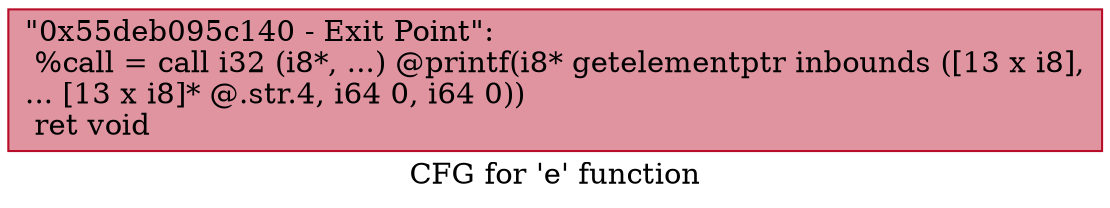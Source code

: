 digraph "CFG for 'e' function" {
	label="CFG for 'e' function";

	Node0x55deb095c140 [shape=record,color="#b70d28ff", style=filled, fillcolor="#b70d2870",label="{\"0x55deb095c140 - Exit Point\":\l  %call = call i32 (i8*, ...) @printf(i8* getelementptr inbounds ([13 x i8],\l... [13 x i8]* @.str.4, i64 0, i64 0))\l  ret void\l}"];
}
